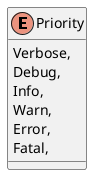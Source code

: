 @startuml
enum Priority {
    Verbose,
    Debug,
    Info,
    Warn,
    Error,
    Fatal,
}
@enduml
